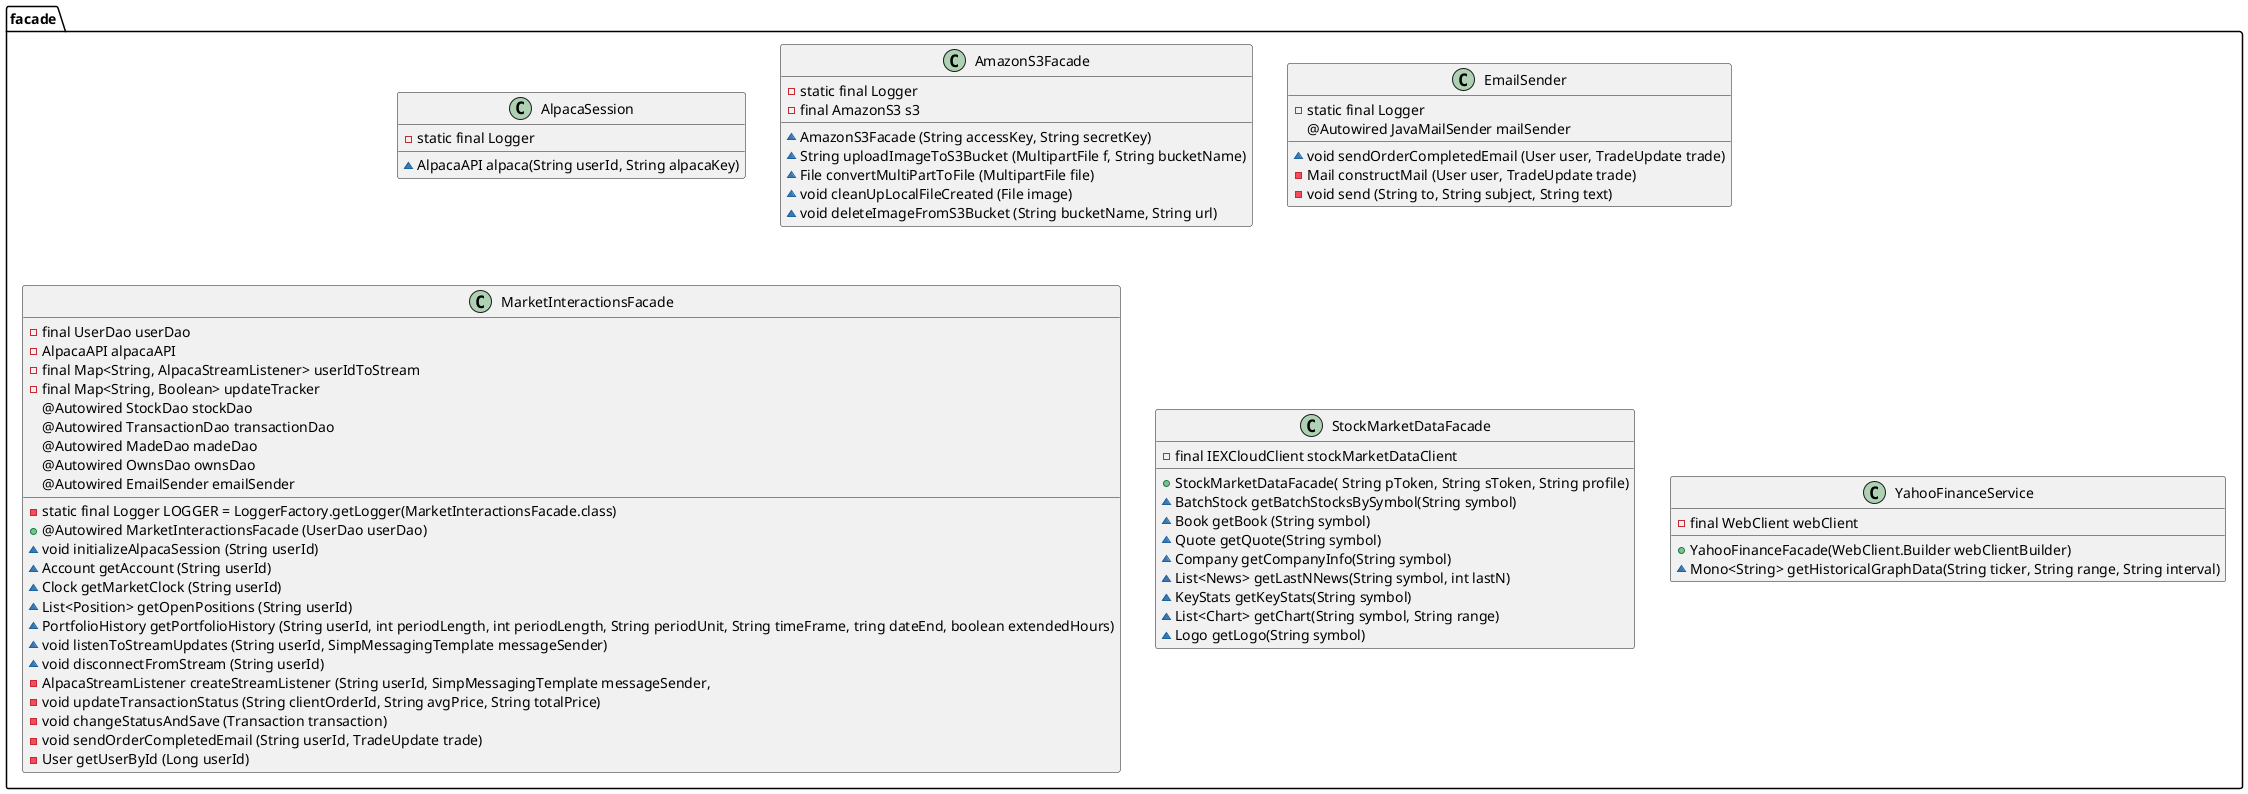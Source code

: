 @startuml

package facade {
       class AlpacaSession {
              -static final Logger
              ~AlpacaAPI alpaca(String userId, String alpacaKey)
       }
       class AmazonS3Facade {
              -static final Logger
              -final AmazonS3 s3
              ~AmazonS3Facade (String accessKey, String secretKey)
              ~String uploadImageToS3Bucket (MultipartFile f, String bucketName)
              ~File convertMultiPartToFile (MultipartFile file)
              ~void cleanUpLocalFileCreated (File image)
              ~void deleteImageFromS3Bucket (String bucketName, String url)
       }
       class EmailSender {
              -static final Logger
              @Autowired JavaMailSender mailSender
              ~void sendOrderCompletedEmail (User user, TradeUpdate trade)
              -Mail constructMail (User user, TradeUpdate trade)
              -void send (String to, String subject, String text)
       }
       class MarketInteractionsFacade {
              -static final Logger LOGGER = LoggerFactory.getLogger(MarketInteractionsFacade.class)
              -final UserDao userDao
              -AlpacaAPI alpacaAPI
              -final Map<String, AlpacaStreamListener> userIdToStream
              -final Map<String, Boolean> updateTracker
              @Autowired StockDao stockDao
              @Autowired TransactionDao transactionDao
              @Autowired MadeDao madeDao
              @Autowired OwnsDao ownsDao
              @Autowired EmailSender emailSender
              +@Autowired MarketInteractionsFacade (UserDao userDao)
              ~void initializeAlpacaSession (String userId)
              ~Account getAccount (String userId)
              ~Clock getMarketClock (String userId)
              ~List<Position> getOpenPositions (String userId)
              ~PortfolioHistory getPortfolioHistory (String userId, int periodLength, int periodLength, String periodUnit, String timeFrame, tring dateEnd, boolean extendedHours)
              ~void listenToStreamUpdates (String userId, SimpMessagingTemplate messageSender)
              ~void disconnectFromStream (String userId)
              -AlpacaStreamListener createStreamListener (String userId, SimpMessagingTemplate messageSender,
              -void updateTransactionStatus (String clientOrderId, String avgPrice, String totalPrice)
              -void changeStatusAndSave (Transaction transaction)
              -void sendOrderCompletedEmail (String userId, TradeUpdate trade)
              -User getUserById (Long userId)
       }

       class StockMarketDataFacade {
              -final IEXCloudClient stockMarketDataClient
              +StockMarketDataFacade( String pToken, String sToken, String profile)
              ~BatchStock getBatchStocksBySymbol(String symbol)
              ~Book getBook (String symbol)
              ~Quote getQuote(String symbol)
              ~Company getCompanyInfo(String symbol)
              ~List<News> getLastNNews(String symbol, int lastN)
              ~KeyStats getKeyStats(String symbol)
              ~List<Chart> getChart(String symbol, String range)
              ~Logo getLogo(String symbol)

       }

       class YahooFinanceService {
              -final WebClient webClient
              +YahooFinanceFacade(WebClient.Builder webClientBuilder)
              ~Mono<String> getHistoricalGraphData(String ticker, String range, String interval)
       }


}

@enduml